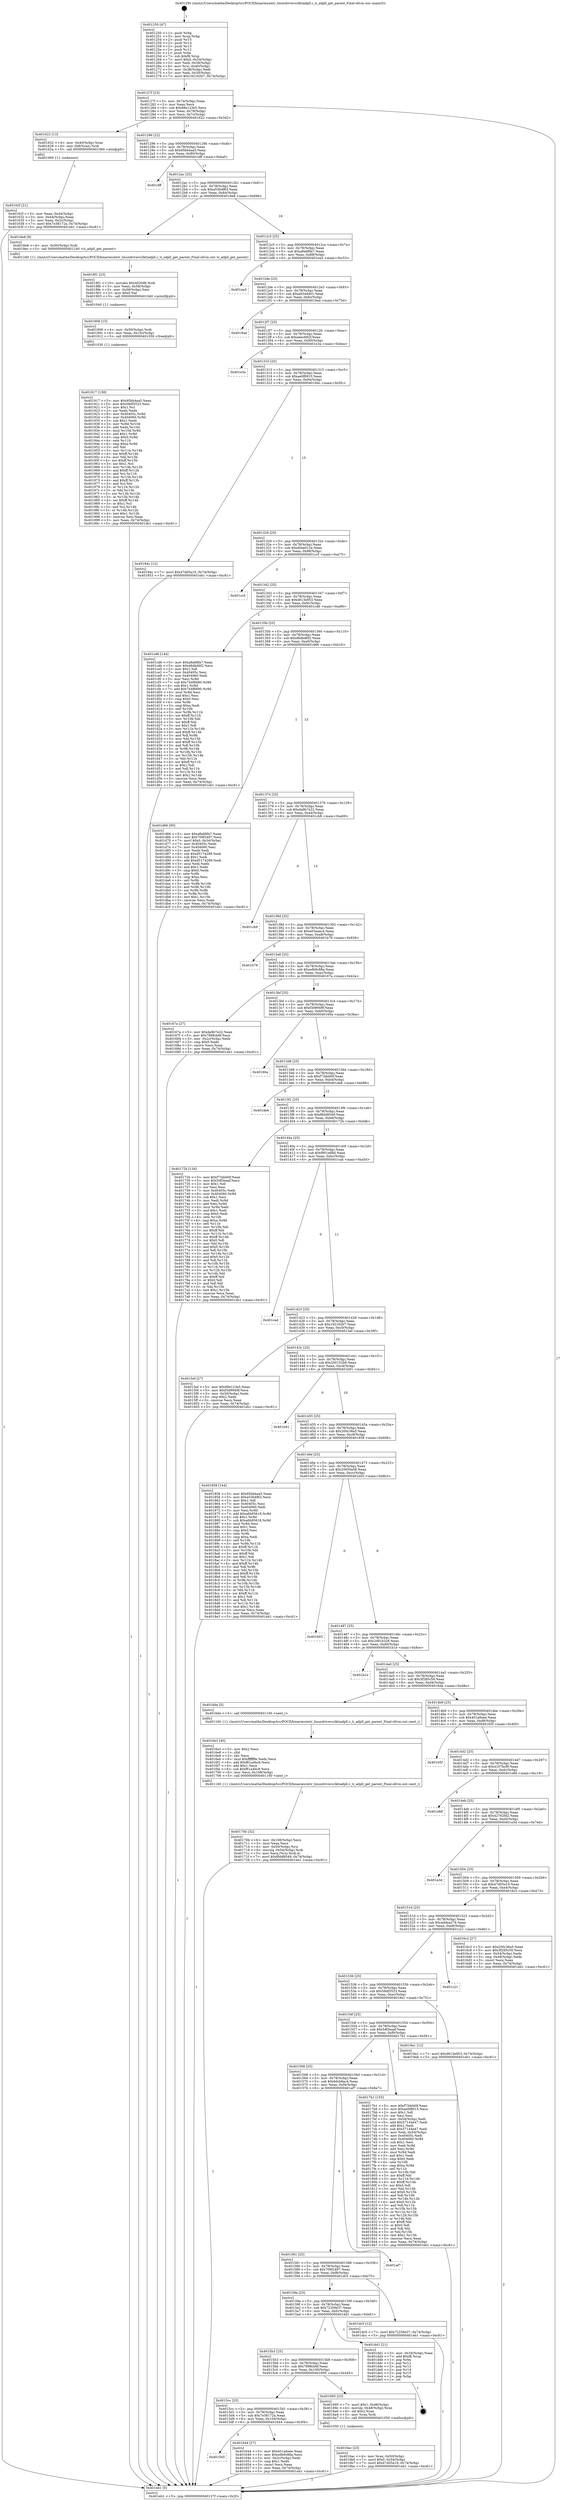 digraph "0x401250" {
  label = "0x401250 (/mnt/c/Users/mathe/Desktop/tcc/POCII/binaries/extr_linuxdriversclktiadpll.c_ti_adpll_get_parent_Final-ollvm.out::main(0))"
  labelloc = "t"
  node[shape=record]

  Entry [label="",width=0.3,height=0.3,shape=circle,fillcolor=black,style=filled]
  "0x40127f" [label="{
     0x40127f [23]\l
     | [instrs]\l
     &nbsp;&nbsp;0x40127f \<+3\>: mov -0x74(%rbp),%eax\l
     &nbsp;&nbsp;0x401282 \<+2\>: mov %eax,%ecx\l
     &nbsp;&nbsp;0x401284 \<+6\>: sub $0x89e123e5,%ecx\l
     &nbsp;&nbsp;0x40128a \<+3\>: mov %eax,-0x78(%rbp)\l
     &nbsp;&nbsp;0x40128d \<+3\>: mov %ecx,-0x7c(%rbp)\l
     &nbsp;&nbsp;0x401290 \<+6\>: je 0000000000401622 \<main+0x3d2\>\l
  }"]
  "0x401622" [label="{
     0x401622 [13]\l
     | [instrs]\l
     &nbsp;&nbsp;0x401622 \<+4\>: mov -0x40(%rbp),%rax\l
     &nbsp;&nbsp;0x401626 \<+4\>: mov 0x8(%rax),%rdi\l
     &nbsp;&nbsp;0x40162a \<+5\>: call 0000000000401060 \<atoi@plt\>\l
     | [calls]\l
     &nbsp;&nbsp;0x401060 \{1\} (unknown)\l
  }"]
  "0x401296" [label="{
     0x401296 [22]\l
     | [instrs]\l
     &nbsp;&nbsp;0x401296 \<+5\>: jmp 000000000040129b \<main+0x4b\>\l
     &nbsp;&nbsp;0x40129b \<+3\>: mov -0x78(%rbp),%eax\l
     &nbsp;&nbsp;0x40129e \<+5\>: sub $0x95bb4aa5,%eax\l
     &nbsp;&nbsp;0x4012a3 \<+3\>: mov %eax,-0x80(%rbp)\l
     &nbsp;&nbsp;0x4012a6 \<+6\>: je 0000000000401dff \<main+0xbaf\>\l
  }"]
  Exit [label="",width=0.3,height=0.3,shape=circle,fillcolor=black,style=filled,peripheries=2]
  "0x401dff" [label="{
     0x401dff\l
  }", style=dashed]
  "0x4012ac" [label="{
     0x4012ac [25]\l
     | [instrs]\l
     &nbsp;&nbsp;0x4012ac \<+5\>: jmp 00000000004012b1 \<main+0x61\>\l
     &nbsp;&nbsp;0x4012b1 \<+3\>: mov -0x78(%rbp),%eax\l
     &nbsp;&nbsp;0x4012b4 \<+5\>: sub $0xa53b4f63,%eax\l
     &nbsp;&nbsp;0x4012b9 \<+6\>: mov %eax,-0x84(%rbp)\l
     &nbsp;&nbsp;0x4012bf \<+6\>: je 00000000004018e8 \<main+0x698\>\l
  }"]
  "0x401917" [label="{
     0x401917 [138]\l
     | [instrs]\l
     &nbsp;&nbsp;0x401917 \<+5\>: mov $0x95bb4aa5,%eax\l
     &nbsp;&nbsp;0x40191c \<+5\>: mov $0x58df3523,%esi\l
     &nbsp;&nbsp;0x401921 \<+2\>: mov $0x1,%cl\l
     &nbsp;&nbsp;0x401923 \<+2\>: xor %edx,%edx\l
     &nbsp;&nbsp;0x401925 \<+8\>: mov 0x40405c,%r8d\l
     &nbsp;&nbsp;0x40192d \<+8\>: mov 0x404060,%r9d\l
     &nbsp;&nbsp;0x401935 \<+3\>: sub $0x1,%edx\l
     &nbsp;&nbsp;0x401938 \<+3\>: mov %r8d,%r10d\l
     &nbsp;&nbsp;0x40193b \<+3\>: add %edx,%r10d\l
     &nbsp;&nbsp;0x40193e \<+4\>: imul %r10d,%r8d\l
     &nbsp;&nbsp;0x401942 \<+4\>: and $0x1,%r8d\l
     &nbsp;&nbsp;0x401946 \<+4\>: cmp $0x0,%r8d\l
     &nbsp;&nbsp;0x40194a \<+4\>: sete %r11b\l
     &nbsp;&nbsp;0x40194e \<+4\>: cmp $0xa,%r9d\l
     &nbsp;&nbsp;0x401952 \<+3\>: setl %bl\l
     &nbsp;&nbsp;0x401955 \<+3\>: mov %r11b,%r14b\l
     &nbsp;&nbsp;0x401958 \<+4\>: xor $0xff,%r14b\l
     &nbsp;&nbsp;0x40195c \<+3\>: mov %bl,%r15b\l
     &nbsp;&nbsp;0x40195f \<+4\>: xor $0xff,%r15b\l
     &nbsp;&nbsp;0x401963 \<+3\>: xor $0x1,%cl\l
     &nbsp;&nbsp;0x401966 \<+3\>: mov %r14b,%r12b\l
     &nbsp;&nbsp;0x401969 \<+4\>: and $0xff,%r12b\l
     &nbsp;&nbsp;0x40196d \<+3\>: and %cl,%r11b\l
     &nbsp;&nbsp;0x401970 \<+3\>: mov %r15b,%r13b\l
     &nbsp;&nbsp;0x401973 \<+4\>: and $0xff,%r13b\l
     &nbsp;&nbsp;0x401977 \<+2\>: and %cl,%bl\l
     &nbsp;&nbsp;0x401979 \<+3\>: or %r11b,%r12b\l
     &nbsp;&nbsp;0x40197c \<+3\>: or %bl,%r13b\l
     &nbsp;&nbsp;0x40197f \<+3\>: xor %r13b,%r12b\l
     &nbsp;&nbsp;0x401982 \<+3\>: or %r15b,%r14b\l
     &nbsp;&nbsp;0x401985 \<+4\>: xor $0xff,%r14b\l
     &nbsp;&nbsp;0x401989 \<+3\>: or $0x1,%cl\l
     &nbsp;&nbsp;0x40198c \<+3\>: and %cl,%r14b\l
     &nbsp;&nbsp;0x40198f \<+3\>: or %r14b,%r12b\l
     &nbsp;&nbsp;0x401992 \<+4\>: test $0x1,%r12b\l
     &nbsp;&nbsp;0x401996 \<+3\>: cmovne %esi,%eax\l
     &nbsp;&nbsp;0x401999 \<+3\>: mov %eax,-0x74(%rbp)\l
     &nbsp;&nbsp;0x40199c \<+5\>: jmp 0000000000401eb1 \<main+0xc61\>\l
  }"]
  "0x4018e8" [label="{
     0x4018e8 [9]\l
     | [instrs]\l
     &nbsp;&nbsp;0x4018e8 \<+4\>: mov -0x50(%rbp),%rdi\l
     &nbsp;&nbsp;0x4018ec \<+5\>: call 0000000000401240 \<ti_adpll_get_parent\>\l
     | [calls]\l
     &nbsp;&nbsp;0x401240 \{1\} (/mnt/c/Users/mathe/Desktop/tcc/POCII/binaries/extr_linuxdriversclktiadpll.c_ti_adpll_get_parent_Final-ollvm.out::ti_adpll_get_parent)\l
  }"]
  "0x4012c5" [label="{
     0x4012c5 [25]\l
     | [instrs]\l
     &nbsp;&nbsp;0x4012c5 \<+5\>: jmp 00000000004012ca \<main+0x7a\>\l
     &nbsp;&nbsp;0x4012ca \<+3\>: mov -0x78(%rbp),%eax\l
     &nbsp;&nbsp;0x4012cd \<+5\>: sub $0xa8a68fa7,%eax\l
     &nbsp;&nbsp;0x4012d2 \<+6\>: mov %eax,-0x88(%rbp)\l
     &nbsp;&nbsp;0x4012d8 \<+6\>: je 0000000000401ea3 \<main+0xc53\>\l
  }"]
  "0x401908" [label="{
     0x401908 [15]\l
     | [instrs]\l
     &nbsp;&nbsp;0x401908 \<+4\>: mov -0x50(%rbp),%rdi\l
     &nbsp;&nbsp;0x40190c \<+6\>: mov %eax,-0x10c(%rbp)\l
     &nbsp;&nbsp;0x401912 \<+5\>: call 0000000000401030 \<free@plt\>\l
     | [calls]\l
     &nbsp;&nbsp;0x401030 \{1\} (unknown)\l
  }"]
  "0x401ea3" [label="{
     0x401ea3\l
  }", style=dashed]
  "0x4012de" [label="{
     0x4012de [25]\l
     | [instrs]\l
     &nbsp;&nbsp;0x4012de \<+5\>: jmp 00000000004012e3 \<main+0x93\>\l
     &nbsp;&nbsp;0x4012e3 \<+3\>: mov -0x78(%rbp),%eax\l
     &nbsp;&nbsp;0x4012e6 \<+5\>: sub $0xa934d401,%eax\l
     &nbsp;&nbsp;0x4012eb \<+6\>: mov %eax,-0x8c(%rbp)\l
     &nbsp;&nbsp;0x4012f1 \<+6\>: je 00000000004019ad \<main+0x75d\>\l
  }"]
  "0x4018f1" [label="{
     0x4018f1 [23]\l
     | [instrs]\l
     &nbsp;&nbsp;0x4018f1 \<+10\>: movabs $0x4020d6,%rdi\l
     &nbsp;&nbsp;0x4018fb \<+3\>: mov %eax,-0x58(%rbp)\l
     &nbsp;&nbsp;0x4018fe \<+3\>: mov -0x58(%rbp),%esi\l
     &nbsp;&nbsp;0x401901 \<+2\>: mov $0x0,%al\l
     &nbsp;&nbsp;0x401903 \<+5\>: call 0000000000401040 \<printf@plt\>\l
     | [calls]\l
     &nbsp;&nbsp;0x401040 \{1\} (unknown)\l
  }"]
  "0x4019ad" [label="{
     0x4019ad\l
  }", style=dashed]
  "0x4012f7" [label="{
     0x4012f7 [25]\l
     | [instrs]\l
     &nbsp;&nbsp;0x4012f7 \<+5\>: jmp 00000000004012fc \<main+0xac\>\l
     &nbsp;&nbsp;0x4012fc \<+3\>: mov -0x78(%rbp),%eax\l
     &nbsp;&nbsp;0x4012ff \<+5\>: sub $0xabec682f,%eax\l
     &nbsp;&nbsp;0x401304 \<+6\>: mov %eax,-0x90(%rbp)\l
     &nbsp;&nbsp;0x40130a \<+6\>: je 0000000000401e3a \<main+0xbea\>\l
  }"]
  "0x40170b" [label="{
     0x40170b [32]\l
     | [instrs]\l
     &nbsp;&nbsp;0x40170b \<+6\>: mov -0x108(%rbp),%ecx\l
     &nbsp;&nbsp;0x401711 \<+3\>: imul %eax,%ecx\l
     &nbsp;&nbsp;0x401714 \<+4\>: mov -0x50(%rbp),%rsi\l
     &nbsp;&nbsp;0x401718 \<+4\>: movslq -0x54(%rbp),%rdi\l
     &nbsp;&nbsp;0x40171c \<+3\>: mov %ecx,(%rsi,%rdi,4)\l
     &nbsp;&nbsp;0x40171f \<+7\>: movl $0xf8dd8549,-0x74(%rbp)\l
     &nbsp;&nbsp;0x401726 \<+5\>: jmp 0000000000401eb1 \<main+0xc61\>\l
  }"]
  "0x401e3a" [label="{
     0x401e3a\l
  }", style=dashed]
  "0x401310" [label="{
     0x401310 [25]\l
     | [instrs]\l
     &nbsp;&nbsp;0x401310 \<+5\>: jmp 0000000000401315 \<main+0xc5\>\l
     &nbsp;&nbsp;0x401315 \<+3\>: mov -0x78(%rbp),%eax\l
     &nbsp;&nbsp;0x401318 \<+5\>: sub $0xae0f8915,%eax\l
     &nbsp;&nbsp;0x40131d \<+6\>: mov %eax,-0x94(%rbp)\l
     &nbsp;&nbsp;0x401323 \<+6\>: je 000000000040184c \<main+0x5fc\>\l
  }"]
  "0x4016e3" [label="{
     0x4016e3 [40]\l
     | [instrs]\l
     &nbsp;&nbsp;0x4016e3 \<+5\>: mov $0x2,%ecx\l
     &nbsp;&nbsp;0x4016e8 \<+1\>: cltd\l
     &nbsp;&nbsp;0x4016e9 \<+2\>: idiv %ecx\l
     &nbsp;&nbsp;0x4016eb \<+6\>: imul $0xfffffffe,%edx,%ecx\l
     &nbsp;&nbsp;0x4016f1 \<+6\>: add $0xf61a4bc8,%ecx\l
     &nbsp;&nbsp;0x4016f7 \<+3\>: add $0x1,%ecx\l
     &nbsp;&nbsp;0x4016fa \<+6\>: sub $0xf61a4bc8,%ecx\l
     &nbsp;&nbsp;0x401700 \<+6\>: mov %ecx,-0x108(%rbp)\l
     &nbsp;&nbsp;0x401706 \<+5\>: call 0000000000401160 \<next_i\>\l
     | [calls]\l
     &nbsp;&nbsp;0x401160 \{1\} (/mnt/c/Users/mathe/Desktop/tcc/POCII/binaries/extr_linuxdriversclktiadpll.c_ti_adpll_get_parent_Final-ollvm.out::next_i)\l
  }"]
  "0x40184c" [label="{
     0x40184c [12]\l
     | [instrs]\l
     &nbsp;&nbsp;0x40184c \<+7\>: movl $0x47d05a19,-0x74(%rbp)\l
     &nbsp;&nbsp;0x401853 \<+5\>: jmp 0000000000401eb1 \<main+0xc61\>\l
  }"]
  "0x401329" [label="{
     0x401329 [25]\l
     | [instrs]\l
     &nbsp;&nbsp;0x401329 \<+5\>: jmp 000000000040132e \<main+0xde\>\l
     &nbsp;&nbsp;0x40132e \<+3\>: mov -0x78(%rbp),%eax\l
     &nbsp;&nbsp;0x401331 \<+5\>: sub $0xd0ae012e,%eax\l
     &nbsp;&nbsp;0x401336 \<+6\>: mov %eax,-0x98(%rbp)\l
     &nbsp;&nbsp;0x40133c \<+6\>: je 0000000000401cc5 \<main+0xa75\>\l
  }"]
  "0x4016ac" [label="{
     0x4016ac [23]\l
     | [instrs]\l
     &nbsp;&nbsp;0x4016ac \<+4\>: mov %rax,-0x50(%rbp)\l
     &nbsp;&nbsp;0x4016b0 \<+7\>: movl $0x0,-0x54(%rbp)\l
     &nbsp;&nbsp;0x4016b7 \<+7\>: movl $0x47d05a19,-0x74(%rbp)\l
     &nbsp;&nbsp;0x4016be \<+5\>: jmp 0000000000401eb1 \<main+0xc61\>\l
  }"]
  "0x401cc5" [label="{
     0x401cc5\l
  }", style=dashed]
  "0x401342" [label="{
     0x401342 [25]\l
     | [instrs]\l
     &nbsp;&nbsp;0x401342 \<+5\>: jmp 0000000000401347 \<main+0xf7\>\l
     &nbsp;&nbsp;0x401347 \<+3\>: mov -0x78(%rbp),%eax\l
     &nbsp;&nbsp;0x40134a \<+5\>: sub $0xd613e953,%eax\l
     &nbsp;&nbsp;0x40134f \<+6\>: mov %eax,-0x9c(%rbp)\l
     &nbsp;&nbsp;0x401355 \<+6\>: je 0000000000401cd6 \<main+0xa86\>\l
  }"]
  "0x4015e5" [label="{
     0x4015e5\l
  }", style=dashed]
  "0x401cd6" [label="{
     0x401cd6 [144]\l
     | [instrs]\l
     &nbsp;&nbsp;0x401cd6 \<+5\>: mov $0xa8a68fa7,%eax\l
     &nbsp;&nbsp;0x401cdb \<+5\>: mov $0xd6dbd6f2,%ecx\l
     &nbsp;&nbsp;0x401ce0 \<+2\>: mov $0x1,%dl\l
     &nbsp;&nbsp;0x401ce2 \<+7\>: mov 0x40405c,%esi\l
     &nbsp;&nbsp;0x401ce9 \<+7\>: mov 0x404060,%edi\l
     &nbsp;&nbsp;0x401cf0 \<+3\>: mov %esi,%r8d\l
     &nbsp;&nbsp;0x401cf3 \<+7\>: sub $0x744f6680,%r8d\l
     &nbsp;&nbsp;0x401cfa \<+4\>: sub $0x1,%r8d\l
     &nbsp;&nbsp;0x401cfe \<+7\>: add $0x744f6680,%r8d\l
     &nbsp;&nbsp;0x401d05 \<+4\>: imul %r8d,%esi\l
     &nbsp;&nbsp;0x401d09 \<+3\>: and $0x1,%esi\l
     &nbsp;&nbsp;0x401d0c \<+3\>: cmp $0x0,%esi\l
     &nbsp;&nbsp;0x401d0f \<+4\>: sete %r9b\l
     &nbsp;&nbsp;0x401d13 \<+3\>: cmp $0xa,%edi\l
     &nbsp;&nbsp;0x401d16 \<+4\>: setl %r10b\l
     &nbsp;&nbsp;0x401d1a \<+3\>: mov %r9b,%r11b\l
     &nbsp;&nbsp;0x401d1d \<+4\>: xor $0xff,%r11b\l
     &nbsp;&nbsp;0x401d21 \<+3\>: mov %r10b,%bl\l
     &nbsp;&nbsp;0x401d24 \<+3\>: xor $0xff,%bl\l
     &nbsp;&nbsp;0x401d27 \<+3\>: xor $0x1,%dl\l
     &nbsp;&nbsp;0x401d2a \<+3\>: mov %r11b,%r14b\l
     &nbsp;&nbsp;0x401d2d \<+4\>: and $0xff,%r14b\l
     &nbsp;&nbsp;0x401d31 \<+3\>: and %dl,%r9b\l
     &nbsp;&nbsp;0x401d34 \<+3\>: mov %bl,%r15b\l
     &nbsp;&nbsp;0x401d37 \<+4\>: and $0xff,%r15b\l
     &nbsp;&nbsp;0x401d3b \<+3\>: and %dl,%r10b\l
     &nbsp;&nbsp;0x401d3e \<+3\>: or %r9b,%r14b\l
     &nbsp;&nbsp;0x401d41 \<+3\>: or %r10b,%r15b\l
     &nbsp;&nbsp;0x401d44 \<+3\>: xor %r15b,%r14b\l
     &nbsp;&nbsp;0x401d47 \<+3\>: or %bl,%r11b\l
     &nbsp;&nbsp;0x401d4a \<+4\>: xor $0xff,%r11b\l
     &nbsp;&nbsp;0x401d4e \<+3\>: or $0x1,%dl\l
     &nbsp;&nbsp;0x401d51 \<+3\>: and %dl,%r11b\l
     &nbsp;&nbsp;0x401d54 \<+3\>: or %r11b,%r14b\l
     &nbsp;&nbsp;0x401d57 \<+4\>: test $0x1,%r14b\l
     &nbsp;&nbsp;0x401d5b \<+3\>: cmovne %ecx,%eax\l
     &nbsp;&nbsp;0x401d5e \<+3\>: mov %eax,-0x74(%rbp)\l
     &nbsp;&nbsp;0x401d61 \<+5\>: jmp 0000000000401eb1 \<main+0xc61\>\l
  }"]
  "0x40135b" [label="{
     0x40135b [25]\l
     | [instrs]\l
     &nbsp;&nbsp;0x40135b \<+5\>: jmp 0000000000401360 \<main+0x110\>\l
     &nbsp;&nbsp;0x401360 \<+3\>: mov -0x78(%rbp),%eax\l
     &nbsp;&nbsp;0x401363 \<+5\>: sub $0xd6dbd6f2,%eax\l
     &nbsp;&nbsp;0x401368 \<+6\>: mov %eax,-0xa0(%rbp)\l
     &nbsp;&nbsp;0x40136e \<+6\>: je 0000000000401d66 \<main+0xb16\>\l
  }"]
  "0x401644" [label="{
     0x401644 [27]\l
     | [instrs]\l
     &nbsp;&nbsp;0x401644 \<+5\>: mov $0x401a6eee,%eax\l
     &nbsp;&nbsp;0x401649 \<+5\>: mov $0xedb9c88a,%ecx\l
     &nbsp;&nbsp;0x40164e \<+3\>: mov -0x2c(%rbp),%edx\l
     &nbsp;&nbsp;0x401651 \<+3\>: cmp $0x1,%edx\l
     &nbsp;&nbsp;0x401654 \<+3\>: cmovl %ecx,%eax\l
     &nbsp;&nbsp;0x401657 \<+3\>: mov %eax,-0x74(%rbp)\l
     &nbsp;&nbsp;0x40165a \<+5\>: jmp 0000000000401eb1 \<main+0xc61\>\l
  }"]
  "0x401d66" [label="{
     0x401d66 [95]\l
     | [instrs]\l
     &nbsp;&nbsp;0x401d66 \<+5\>: mov $0xa8a68fa7,%eax\l
     &nbsp;&nbsp;0x401d6b \<+5\>: mov $0x709f2497,%ecx\l
     &nbsp;&nbsp;0x401d70 \<+7\>: movl $0x0,-0x34(%rbp)\l
     &nbsp;&nbsp;0x401d77 \<+7\>: mov 0x40405c,%edx\l
     &nbsp;&nbsp;0x401d7e \<+7\>: mov 0x404060,%esi\l
     &nbsp;&nbsp;0x401d85 \<+2\>: mov %edx,%edi\l
     &nbsp;&nbsp;0x401d87 \<+6\>: sub $0xd5174289,%edi\l
     &nbsp;&nbsp;0x401d8d \<+3\>: sub $0x1,%edi\l
     &nbsp;&nbsp;0x401d90 \<+6\>: add $0xd5174289,%edi\l
     &nbsp;&nbsp;0x401d96 \<+3\>: imul %edi,%edx\l
     &nbsp;&nbsp;0x401d99 \<+3\>: and $0x1,%edx\l
     &nbsp;&nbsp;0x401d9c \<+3\>: cmp $0x0,%edx\l
     &nbsp;&nbsp;0x401d9f \<+4\>: sete %r8b\l
     &nbsp;&nbsp;0x401da3 \<+3\>: cmp $0xa,%esi\l
     &nbsp;&nbsp;0x401da6 \<+4\>: setl %r9b\l
     &nbsp;&nbsp;0x401daa \<+3\>: mov %r8b,%r10b\l
     &nbsp;&nbsp;0x401dad \<+3\>: and %r9b,%r10b\l
     &nbsp;&nbsp;0x401db0 \<+3\>: xor %r9b,%r8b\l
     &nbsp;&nbsp;0x401db3 \<+3\>: or %r8b,%r10b\l
     &nbsp;&nbsp;0x401db6 \<+4\>: test $0x1,%r10b\l
     &nbsp;&nbsp;0x401dba \<+3\>: cmovne %ecx,%eax\l
     &nbsp;&nbsp;0x401dbd \<+3\>: mov %eax,-0x74(%rbp)\l
     &nbsp;&nbsp;0x401dc0 \<+5\>: jmp 0000000000401eb1 \<main+0xc61\>\l
  }"]
  "0x401374" [label="{
     0x401374 [25]\l
     | [instrs]\l
     &nbsp;&nbsp;0x401374 \<+5\>: jmp 0000000000401379 \<main+0x129\>\l
     &nbsp;&nbsp;0x401379 \<+3\>: mov -0x78(%rbp),%eax\l
     &nbsp;&nbsp;0x40137c \<+5\>: sub $0xda9b7e22,%eax\l
     &nbsp;&nbsp;0x401381 \<+6\>: mov %eax,-0xa4(%rbp)\l
     &nbsp;&nbsp;0x401387 \<+6\>: je 0000000000401cb9 \<main+0xa69\>\l
  }"]
  "0x4015cc" [label="{
     0x4015cc [25]\l
     | [instrs]\l
     &nbsp;&nbsp;0x4015cc \<+5\>: jmp 00000000004015d1 \<main+0x381\>\l
     &nbsp;&nbsp;0x4015d1 \<+3\>: mov -0x78(%rbp),%eax\l
     &nbsp;&nbsp;0x4015d4 \<+5\>: sub $0x7e38172a,%eax\l
     &nbsp;&nbsp;0x4015d9 \<+6\>: mov %eax,-0x104(%rbp)\l
     &nbsp;&nbsp;0x4015df \<+6\>: je 0000000000401644 \<main+0x3f4\>\l
  }"]
  "0x401cb9" [label="{
     0x401cb9\l
  }", style=dashed]
  "0x40138d" [label="{
     0x40138d [25]\l
     | [instrs]\l
     &nbsp;&nbsp;0x40138d \<+5\>: jmp 0000000000401392 \<main+0x142\>\l
     &nbsp;&nbsp;0x401392 \<+3\>: mov -0x78(%rbp),%eax\l
     &nbsp;&nbsp;0x401395 \<+5\>: sub $0xe03eaac4,%eax\l
     &nbsp;&nbsp;0x40139a \<+6\>: mov %eax,-0xa8(%rbp)\l
     &nbsp;&nbsp;0x4013a0 \<+6\>: je 0000000000401b78 \<main+0x928\>\l
  }"]
  "0x401695" [label="{
     0x401695 [23]\l
     | [instrs]\l
     &nbsp;&nbsp;0x401695 \<+7\>: movl $0x1,-0x48(%rbp)\l
     &nbsp;&nbsp;0x40169c \<+4\>: movslq -0x48(%rbp),%rax\l
     &nbsp;&nbsp;0x4016a0 \<+4\>: shl $0x2,%rax\l
     &nbsp;&nbsp;0x4016a4 \<+3\>: mov %rax,%rdi\l
     &nbsp;&nbsp;0x4016a7 \<+5\>: call 0000000000401050 \<malloc@plt\>\l
     | [calls]\l
     &nbsp;&nbsp;0x401050 \{1\} (unknown)\l
  }"]
  "0x401b78" [label="{
     0x401b78\l
  }", style=dashed]
  "0x4013a6" [label="{
     0x4013a6 [25]\l
     | [instrs]\l
     &nbsp;&nbsp;0x4013a6 \<+5\>: jmp 00000000004013ab \<main+0x15b\>\l
     &nbsp;&nbsp;0x4013ab \<+3\>: mov -0x78(%rbp),%eax\l
     &nbsp;&nbsp;0x4013ae \<+5\>: sub $0xedb9c88a,%eax\l
     &nbsp;&nbsp;0x4013b3 \<+6\>: mov %eax,-0xac(%rbp)\l
     &nbsp;&nbsp;0x4013b9 \<+6\>: je 000000000040167a \<main+0x42a\>\l
  }"]
  "0x4015b3" [label="{
     0x4015b3 [25]\l
     | [instrs]\l
     &nbsp;&nbsp;0x4015b3 \<+5\>: jmp 00000000004015b8 \<main+0x368\>\l
     &nbsp;&nbsp;0x4015b8 \<+3\>: mov -0x78(%rbp),%eax\l
     &nbsp;&nbsp;0x4015bb \<+5\>: sub $0x7898cb6f,%eax\l
     &nbsp;&nbsp;0x4015c0 \<+6\>: mov %eax,-0x100(%rbp)\l
     &nbsp;&nbsp;0x4015c6 \<+6\>: je 0000000000401695 \<main+0x445\>\l
  }"]
  "0x40167a" [label="{
     0x40167a [27]\l
     | [instrs]\l
     &nbsp;&nbsp;0x40167a \<+5\>: mov $0xda9b7e22,%eax\l
     &nbsp;&nbsp;0x40167f \<+5\>: mov $0x7898cb6f,%ecx\l
     &nbsp;&nbsp;0x401684 \<+3\>: mov -0x2c(%rbp),%edx\l
     &nbsp;&nbsp;0x401687 \<+3\>: cmp $0x0,%edx\l
     &nbsp;&nbsp;0x40168a \<+3\>: cmove %ecx,%eax\l
     &nbsp;&nbsp;0x40168d \<+3\>: mov %eax,-0x74(%rbp)\l
     &nbsp;&nbsp;0x401690 \<+5\>: jmp 0000000000401eb1 \<main+0xc61\>\l
  }"]
  "0x4013bf" [label="{
     0x4013bf [25]\l
     | [instrs]\l
     &nbsp;&nbsp;0x4013bf \<+5\>: jmp 00000000004013c4 \<main+0x174\>\l
     &nbsp;&nbsp;0x4013c4 \<+3\>: mov -0x78(%rbp),%eax\l
     &nbsp;&nbsp;0x4013c7 \<+5\>: sub $0xf3d9949f,%eax\l
     &nbsp;&nbsp;0x4013cc \<+6\>: mov %eax,-0xb0(%rbp)\l
     &nbsp;&nbsp;0x4013d2 \<+6\>: je 000000000040160a \<main+0x3ba\>\l
  }"]
  "0x401dd1" [label="{
     0x401dd1 [21]\l
     | [instrs]\l
     &nbsp;&nbsp;0x401dd1 \<+3\>: mov -0x34(%rbp),%eax\l
     &nbsp;&nbsp;0x401dd4 \<+7\>: add $0xf8,%rsp\l
     &nbsp;&nbsp;0x401ddb \<+1\>: pop %rbx\l
     &nbsp;&nbsp;0x401ddc \<+2\>: pop %r12\l
     &nbsp;&nbsp;0x401dde \<+2\>: pop %r13\l
     &nbsp;&nbsp;0x401de0 \<+2\>: pop %r14\l
     &nbsp;&nbsp;0x401de2 \<+2\>: pop %r15\l
     &nbsp;&nbsp;0x401de4 \<+1\>: pop %rbp\l
     &nbsp;&nbsp;0x401de5 \<+1\>: ret\l
  }"]
  "0x40160a" [label="{
     0x40160a\l
  }", style=dashed]
  "0x4013d8" [label="{
     0x4013d8 [25]\l
     | [instrs]\l
     &nbsp;&nbsp;0x4013d8 \<+5\>: jmp 00000000004013dd \<main+0x18d\>\l
     &nbsp;&nbsp;0x4013dd \<+3\>: mov -0x78(%rbp),%eax\l
     &nbsp;&nbsp;0x4013e0 \<+5\>: sub $0xf73dd40f,%eax\l
     &nbsp;&nbsp;0x4013e5 \<+6\>: mov %eax,-0xb4(%rbp)\l
     &nbsp;&nbsp;0x4013eb \<+6\>: je 0000000000401de6 \<main+0xb96\>\l
  }"]
  "0x40159a" [label="{
     0x40159a [25]\l
     | [instrs]\l
     &nbsp;&nbsp;0x40159a \<+5\>: jmp 000000000040159f \<main+0x34f\>\l
     &nbsp;&nbsp;0x40159f \<+3\>: mov -0x78(%rbp),%eax\l
     &nbsp;&nbsp;0x4015a2 \<+5\>: sub $0x72256e37,%eax\l
     &nbsp;&nbsp;0x4015a7 \<+6\>: mov %eax,-0xfc(%rbp)\l
     &nbsp;&nbsp;0x4015ad \<+6\>: je 0000000000401dd1 \<main+0xb81\>\l
  }"]
  "0x401de6" [label="{
     0x401de6\l
  }", style=dashed]
  "0x4013f1" [label="{
     0x4013f1 [25]\l
     | [instrs]\l
     &nbsp;&nbsp;0x4013f1 \<+5\>: jmp 00000000004013f6 \<main+0x1a6\>\l
     &nbsp;&nbsp;0x4013f6 \<+3\>: mov -0x78(%rbp),%eax\l
     &nbsp;&nbsp;0x4013f9 \<+5\>: sub $0xf8dd8549,%eax\l
     &nbsp;&nbsp;0x4013fe \<+6\>: mov %eax,-0xb8(%rbp)\l
     &nbsp;&nbsp;0x401404 \<+6\>: je 000000000040172b \<main+0x4db\>\l
  }"]
  "0x401dc5" [label="{
     0x401dc5 [12]\l
     | [instrs]\l
     &nbsp;&nbsp;0x401dc5 \<+7\>: movl $0x72256e37,-0x74(%rbp)\l
     &nbsp;&nbsp;0x401dcc \<+5\>: jmp 0000000000401eb1 \<main+0xc61\>\l
  }"]
  "0x40172b" [label="{
     0x40172b [134]\l
     | [instrs]\l
     &nbsp;&nbsp;0x40172b \<+5\>: mov $0xf73dd40f,%eax\l
     &nbsp;&nbsp;0x401730 \<+5\>: mov $0x5df3eaaf,%ecx\l
     &nbsp;&nbsp;0x401735 \<+2\>: mov $0x1,%dl\l
     &nbsp;&nbsp;0x401737 \<+2\>: xor %esi,%esi\l
     &nbsp;&nbsp;0x401739 \<+7\>: mov 0x40405c,%edi\l
     &nbsp;&nbsp;0x401740 \<+8\>: mov 0x404060,%r8d\l
     &nbsp;&nbsp;0x401748 \<+3\>: sub $0x1,%esi\l
     &nbsp;&nbsp;0x40174b \<+3\>: mov %edi,%r9d\l
     &nbsp;&nbsp;0x40174e \<+3\>: add %esi,%r9d\l
     &nbsp;&nbsp;0x401751 \<+4\>: imul %r9d,%edi\l
     &nbsp;&nbsp;0x401755 \<+3\>: and $0x1,%edi\l
     &nbsp;&nbsp;0x401758 \<+3\>: cmp $0x0,%edi\l
     &nbsp;&nbsp;0x40175b \<+4\>: sete %r10b\l
     &nbsp;&nbsp;0x40175f \<+4\>: cmp $0xa,%r8d\l
     &nbsp;&nbsp;0x401763 \<+4\>: setl %r11b\l
     &nbsp;&nbsp;0x401767 \<+3\>: mov %r10b,%bl\l
     &nbsp;&nbsp;0x40176a \<+3\>: xor $0xff,%bl\l
     &nbsp;&nbsp;0x40176d \<+3\>: mov %r11b,%r14b\l
     &nbsp;&nbsp;0x401770 \<+4\>: xor $0xff,%r14b\l
     &nbsp;&nbsp;0x401774 \<+3\>: xor $0x0,%dl\l
     &nbsp;&nbsp;0x401777 \<+3\>: mov %bl,%r15b\l
     &nbsp;&nbsp;0x40177a \<+4\>: and $0x0,%r15b\l
     &nbsp;&nbsp;0x40177e \<+3\>: and %dl,%r10b\l
     &nbsp;&nbsp;0x401781 \<+3\>: mov %r14b,%r12b\l
     &nbsp;&nbsp;0x401784 \<+4\>: and $0x0,%r12b\l
     &nbsp;&nbsp;0x401788 \<+3\>: and %dl,%r11b\l
     &nbsp;&nbsp;0x40178b \<+3\>: or %r10b,%r15b\l
     &nbsp;&nbsp;0x40178e \<+3\>: or %r11b,%r12b\l
     &nbsp;&nbsp;0x401791 \<+3\>: xor %r12b,%r15b\l
     &nbsp;&nbsp;0x401794 \<+3\>: or %r14b,%bl\l
     &nbsp;&nbsp;0x401797 \<+3\>: xor $0xff,%bl\l
     &nbsp;&nbsp;0x40179a \<+3\>: or $0x0,%dl\l
     &nbsp;&nbsp;0x40179d \<+2\>: and %dl,%bl\l
     &nbsp;&nbsp;0x40179f \<+3\>: or %bl,%r15b\l
     &nbsp;&nbsp;0x4017a2 \<+4\>: test $0x1,%r15b\l
     &nbsp;&nbsp;0x4017a6 \<+3\>: cmovne %ecx,%eax\l
     &nbsp;&nbsp;0x4017a9 \<+3\>: mov %eax,-0x74(%rbp)\l
     &nbsp;&nbsp;0x4017ac \<+5\>: jmp 0000000000401eb1 \<main+0xc61\>\l
  }"]
  "0x40140a" [label="{
     0x40140a [25]\l
     | [instrs]\l
     &nbsp;&nbsp;0x40140a \<+5\>: jmp 000000000040140f \<main+0x1bf\>\l
     &nbsp;&nbsp;0x40140f \<+3\>: mov -0x78(%rbp),%eax\l
     &nbsp;&nbsp;0x401412 \<+5\>: sub $0xf901e88d,%eax\l
     &nbsp;&nbsp;0x401417 \<+6\>: mov %eax,-0xbc(%rbp)\l
     &nbsp;&nbsp;0x40141d \<+6\>: je 0000000000401cad \<main+0xa5d\>\l
  }"]
  "0x401581" [label="{
     0x401581 [25]\l
     | [instrs]\l
     &nbsp;&nbsp;0x401581 \<+5\>: jmp 0000000000401586 \<main+0x336\>\l
     &nbsp;&nbsp;0x401586 \<+3\>: mov -0x78(%rbp),%eax\l
     &nbsp;&nbsp;0x401589 \<+5\>: sub $0x709f2497,%eax\l
     &nbsp;&nbsp;0x40158e \<+6\>: mov %eax,-0xf8(%rbp)\l
     &nbsp;&nbsp;0x401594 \<+6\>: je 0000000000401dc5 \<main+0xb75\>\l
  }"]
  "0x401cad" [label="{
     0x401cad\l
  }", style=dashed]
  "0x401423" [label="{
     0x401423 [25]\l
     | [instrs]\l
     &nbsp;&nbsp;0x401423 \<+5\>: jmp 0000000000401428 \<main+0x1d8\>\l
     &nbsp;&nbsp;0x401428 \<+3\>: mov -0x78(%rbp),%eax\l
     &nbsp;&nbsp;0x40142b \<+5\>: sub $0x192162b7,%eax\l
     &nbsp;&nbsp;0x401430 \<+6\>: mov %eax,-0xc0(%rbp)\l
     &nbsp;&nbsp;0x401436 \<+6\>: je 00000000004015ef \<main+0x39f\>\l
  }"]
  "0x401af7" [label="{
     0x401af7\l
  }", style=dashed]
  "0x4015ef" [label="{
     0x4015ef [27]\l
     | [instrs]\l
     &nbsp;&nbsp;0x4015ef \<+5\>: mov $0x89e123e5,%eax\l
     &nbsp;&nbsp;0x4015f4 \<+5\>: mov $0xf3d9949f,%ecx\l
     &nbsp;&nbsp;0x4015f9 \<+3\>: mov -0x30(%rbp),%edx\l
     &nbsp;&nbsp;0x4015fc \<+3\>: cmp $0x2,%edx\l
     &nbsp;&nbsp;0x4015ff \<+3\>: cmovne %ecx,%eax\l
     &nbsp;&nbsp;0x401602 \<+3\>: mov %eax,-0x74(%rbp)\l
     &nbsp;&nbsp;0x401605 \<+5\>: jmp 0000000000401eb1 \<main+0xc61\>\l
  }"]
  "0x40143c" [label="{
     0x40143c [25]\l
     | [instrs]\l
     &nbsp;&nbsp;0x40143c \<+5\>: jmp 0000000000401441 \<main+0x1f1\>\l
     &nbsp;&nbsp;0x401441 \<+3\>: mov -0x78(%rbp),%eax\l
     &nbsp;&nbsp;0x401444 \<+5\>: sub $0x200152b6,%eax\l
     &nbsp;&nbsp;0x401449 \<+6\>: mov %eax,-0xc4(%rbp)\l
     &nbsp;&nbsp;0x40144f \<+6\>: je 0000000000401b91 \<main+0x941\>\l
  }"]
  "0x401eb1" [label="{
     0x401eb1 [5]\l
     | [instrs]\l
     &nbsp;&nbsp;0x401eb1 \<+5\>: jmp 000000000040127f \<main+0x2f\>\l
  }"]
  "0x401250" [label="{
     0x401250 [47]\l
     | [instrs]\l
     &nbsp;&nbsp;0x401250 \<+1\>: push %rbp\l
     &nbsp;&nbsp;0x401251 \<+3\>: mov %rsp,%rbp\l
     &nbsp;&nbsp;0x401254 \<+2\>: push %r15\l
     &nbsp;&nbsp;0x401256 \<+2\>: push %r14\l
     &nbsp;&nbsp;0x401258 \<+2\>: push %r13\l
     &nbsp;&nbsp;0x40125a \<+2\>: push %r12\l
     &nbsp;&nbsp;0x40125c \<+1\>: push %rbx\l
     &nbsp;&nbsp;0x40125d \<+7\>: sub $0xf8,%rsp\l
     &nbsp;&nbsp;0x401264 \<+7\>: movl $0x0,-0x34(%rbp)\l
     &nbsp;&nbsp;0x40126b \<+3\>: mov %edi,-0x38(%rbp)\l
     &nbsp;&nbsp;0x40126e \<+4\>: mov %rsi,-0x40(%rbp)\l
     &nbsp;&nbsp;0x401272 \<+3\>: mov -0x38(%rbp),%edi\l
     &nbsp;&nbsp;0x401275 \<+3\>: mov %edi,-0x30(%rbp)\l
     &nbsp;&nbsp;0x401278 \<+7\>: movl $0x192162b7,-0x74(%rbp)\l
  }"]
  "0x40162f" [label="{
     0x40162f [21]\l
     | [instrs]\l
     &nbsp;&nbsp;0x40162f \<+3\>: mov %eax,-0x44(%rbp)\l
     &nbsp;&nbsp;0x401632 \<+3\>: mov -0x44(%rbp),%eax\l
     &nbsp;&nbsp;0x401635 \<+3\>: mov %eax,-0x2c(%rbp)\l
     &nbsp;&nbsp;0x401638 \<+7\>: movl $0x7e38172a,-0x74(%rbp)\l
     &nbsp;&nbsp;0x40163f \<+5\>: jmp 0000000000401eb1 \<main+0xc61\>\l
  }"]
  "0x401568" [label="{
     0x401568 [25]\l
     | [instrs]\l
     &nbsp;&nbsp;0x401568 \<+5\>: jmp 000000000040156d \<main+0x31d\>\l
     &nbsp;&nbsp;0x40156d \<+3\>: mov -0x78(%rbp),%eax\l
     &nbsp;&nbsp;0x401570 \<+5\>: sub $0x6dcb8ac4,%eax\l
     &nbsp;&nbsp;0x401575 \<+6\>: mov %eax,-0xf4(%rbp)\l
     &nbsp;&nbsp;0x40157b \<+6\>: je 0000000000401af7 \<main+0x8a7\>\l
  }"]
  "0x401b91" [label="{
     0x401b91\l
  }", style=dashed]
  "0x401455" [label="{
     0x401455 [25]\l
     | [instrs]\l
     &nbsp;&nbsp;0x401455 \<+5\>: jmp 000000000040145a \<main+0x20a\>\l
     &nbsp;&nbsp;0x40145a \<+3\>: mov -0x78(%rbp),%eax\l
     &nbsp;&nbsp;0x40145d \<+5\>: sub $0x200c36a5,%eax\l
     &nbsp;&nbsp;0x401462 \<+6\>: mov %eax,-0xc8(%rbp)\l
     &nbsp;&nbsp;0x401468 \<+6\>: je 0000000000401858 \<main+0x608\>\l
  }"]
  "0x4017b1" [label="{
     0x4017b1 [155]\l
     | [instrs]\l
     &nbsp;&nbsp;0x4017b1 \<+5\>: mov $0xf73dd40f,%eax\l
     &nbsp;&nbsp;0x4017b6 \<+5\>: mov $0xae0f8915,%ecx\l
     &nbsp;&nbsp;0x4017bb \<+2\>: mov $0x1,%dl\l
     &nbsp;&nbsp;0x4017bd \<+2\>: xor %esi,%esi\l
     &nbsp;&nbsp;0x4017bf \<+3\>: mov -0x54(%rbp),%edi\l
     &nbsp;&nbsp;0x4017c2 \<+6\>: add $0x57144e47,%edi\l
     &nbsp;&nbsp;0x4017c8 \<+3\>: add $0x1,%edi\l
     &nbsp;&nbsp;0x4017cb \<+6\>: sub $0x57144e47,%edi\l
     &nbsp;&nbsp;0x4017d1 \<+3\>: mov %edi,-0x54(%rbp)\l
     &nbsp;&nbsp;0x4017d4 \<+7\>: mov 0x40405c,%edi\l
     &nbsp;&nbsp;0x4017db \<+8\>: mov 0x404060,%r8d\l
     &nbsp;&nbsp;0x4017e3 \<+3\>: sub $0x1,%esi\l
     &nbsp;&nbsp;0x4017e6 \<+3\>: mov %edi,%r9d\l
     &nbsp;&nbsp;0x4017e9 \<+3\>: add %esi,%r9d\l
     &nbsp;&nbsp;0x4017ec \<+4\>: imul %r9d,%edi\l
     &nbsp;&nbsp;0x4017f0 \<+3\>: and $0x1,%edi\l
     &nbsp;&nbsp;0x4017f3 \<+3\>: cmp $0x0,%edi\l
     &nbsp;&nbsp;0x4017f6 \<+4\>: sete %r10b\l
     &nbsp;&nbsp;0x4017fa \<+4\>: cmp $0xa,%r8d\l
     &nbsp;&nbsp;0x4017fe \<+4\>: setl %r11b\l
     &nbsp;&nbsp;0x401802 \<+3\>: mov %r10b,%bl\l
     &nbsp;&nbsp;0x401805 \<+3\>: xor $0xff,%bl\l
     &nbsp;&nbsp;0x401808 \<+3\>: mov %r11b,%r14b\l
     &nbsp;&nbsp;0x40180b \<+4\>: xor $0xff,%r14b\l
     &nbsp;&nbsp;0x40180f \<+3\>: xor $0x0,%dl\l
     &nbsp;&nbsp;0x401812 \<+3\>: mov %bl,%r15b\l
     &nbsp;&nbsp;0x401815 \<+4\>: and $0x0,%r15b\l
     &nbsp;&nbsp;0x401819 \<+3\>: and %dl,%r10b\l
     &nbsp;&nbsp;0x40181c \<+3\>: mov %r14b,%r12b\l
     &nbsp;&nbsp;0x40181f \<+4\>: and $0x0,%r12b\l
     &nbsp;&nbsp;0x401823 \<+3\>: and %dl,%r11b\l
     &nbsp;&nbsp;0x401826 \<+3\>: or %r10b,%r15b\l
     &nbsp;&nbsp;0x401829 \<+3\>: or %r11b,%r12b\l
     &nbsp;&nbsp;0x40182c \<+3\>: xor %r12b,%r15b\l
     &nbsp;&nbsp;0x40182f \<+3\>: or %r14b,%bl\l
     &nbsp;&nbsp;0x401832 \<+3\>: xor $0xff,%bl\l
     &nbsp;&nbsp;0x401835 \<+3\>: or $0x0,%dl\l
     &nbsp;&nbsp;0x401838 \<+2\>: and %dl,%bl\l
     &nbsp;&nbsp;0x40183a \<+3\>: or %bl,%r15b\l
     &nbsp;&nbsp;0x40183d \<+4\>: test $0x1,%r15b\l
     &nbsp;&nbsp;0x401841 \<+3\>: cmovne %ecx,%eax\l
     &nbsp;&nbsp;0x401844 \<+3\>: mov %eax,-0x74(%rbp)\l
     &nbsp;&nbsp;0x401847 \<+5\>: jmp 0000000000401eb1 \<main+0xc61\>\l
  }"]
  "0x401858" [label="{
     0x401858 [144]\l
     | [instrs]\l
     &nbsp;&nbsp;0x401858 \<+5\>: mov $0x95bb4aa5,%eax\l
     &nbsp;&nbsp;0x40185d \<+5\>: mov $0xa53b4f63,%ecx\l
     &nbsp;&nbsp;0x401862 \<+2\>: mov $0x1,%dl\l
     &nbsp;&nbsp;0x401864 \<+7\>: mov 0x40405c,%esi\l
     &nbsp;&nbsp;0x40186b \<+7\>: mov 0x404060,%edi\l
     &nbsp;&nbsp;0x401872 \<+3\>: mov %esi,%r8d\l
     &nbsp;&nbsp;0x401875 \<+7\>: add $0xa6b95618,%r8d\l
     &nbsp;&nbsp;0x40187c \<+4\>: sub $0x1,%r8d\l
     &nbsp;&nbsp;0x401880 \<+7\>: sub $0xa6b95618,%r8d\l
     &nbsp;&nbsp;0x401887 \<+4\>: imul %r8d,%esi\l
     &nbsp;&nbsp;0x40188b \<+3\>: and $0x1,%esi\l
     &nbsp;&nbsp;0x40188e \<+3\>: cmp $0x0,%esi\l
     &nbsp;&nbsp;0x401891 \<+4\>: sete %r9b\l
     &nbsp;&nbsp;0x401895 \<+3\>: cmp $0xa,%edi\l
     &nbsp;&nbsp;0x401898 \<+4\>: setl %r10b\l
     &nbsp;&nbsp;0x40189c \<+3\>: mov %r9b,%r11b\l
     &nbsp;&nbsp;0x40189f \<+4\>: xor $0xff,%r11b\l
     &nbsp;&nbsp;0x4018a3 \<+3\>: mov %r10b,%bl\l
     &nbsp;&nbsp;0x4018a6 \<+3\>: xor $0xff,%bl\l
     &nbsp;&nbsp;0x4018a9 \<+3\>: xor $0x1,%dl\l
     &nbsp;&nbsp;0x4018ac \<+3\>: mov %r11b,%r14b\l
     &nbsp;&nbsp;0x4018af \<+4\>: and $0xff,%r14b\l
     &nbsp;&nbsp;0x4018b3 \<+3\>: and %dl,%r9b\l
     &nbsp;&nbsp;0x4018b6 \<+3\>: mov %bl,%r15b\l
     &nbsp;&nbsp;0x4018b9 \<+4\>: and $0xff,%r15b\l
     &nbsp;&nbsp;0x4018bd \<+3\>: and %dl,%r10b\l
     &nbsp;&nbsp;0x4018c0 \<+3\>: or %r9b,%r14b\l
     &nbsp;&nbsp;0x4018c3 \<+3\>: or %r10b,%r15b\l
     &nbsp;&nbsp;0x4018c6 \<+3\>: xor %r15b,%r14b\l
     &nbsp;&nbsp;0x4018c9 \<+3\>: or %bl,%r11b\l
     &nbsp;&nbsp;0x4018cc \<+4\>: xor $0xff,%r11b\l
     &nbsp;&nbsp;0x4018d0 \<+3\>: or $0x1,%dl\l
     &nbsp;&nbsp;0x4018d3 \<+3\>: and %dl,%r11b\l
     &nbsp;&nbsp;0x4018d6 \<+3\>: or %r11b,%r14b\l
     &nbsp;&nbsp;0x4018d9 \<+4\>: test $0x1,%r14b\l
     &nbsp;&nbsp;0x4018dd \<+3\>: cmovne %ecx,%eax\l
     &nbsp;&nbsp;0x4018e0 \<+3\>: mov %eax,-0x74(%rbp)\l
     &nbsp;&nbsp;0x4018e3 \<+5\>: jmp 0000000000401eb1 \<main+0xc61\>\l
  }"]
  "0x40146e" [label="{
     0x40146e [25]\l
     | [instrs]\l
     &nbsp;&nbsp;0x40146e \<+5\>: jmp 0000000000401473 \<main+0x223\>\l
     &nbsp;&nbsp;0x401473 \<+3\>: mov -0x78(%rbp),%eax\l
     &nbsp;&nbsp;0x401476 \<+5\>: sub $0x25650a58,%eax\l
     &nbsp;&nbsp;0x40147b \<+6\>: mov %eax,-0xcc(%rbp)\l
     &nbsp;&nbsp;0x401481 \<+6\>: je 0000000000401b03 \<main+0x8b3\>\l
  }"]
  "0x40154f" [label="{
     0x40154f [25]\l
     | [instrs]\l
     &nbsp;&nbsp;0x40154f \<+5\>: jmp 0000000000401554 \<main+0x304\>\l
     &nbsp;&nbsp;0x401554 \<+3\>: mov -0x78(%rbp),%eax\l
     &nbsp;&nbsp;0x401557 \<+5\>: sub $0x5df3eaaf,%eax\l
     &nbsp;&nbsp;0x40155c \<+6\>: mov %eax,-0xf0(%rbp)\l
     &nbsp;&nbsp;0x401562 \<+6\>: je 00000000004017b1 \<main+0x561\>\l
  }"]
  "0x401b03" [label="{
     0x401b03\l
  }", style=dashed]
  "0x401487" [label="{
     0x401487 [25]\l
     | [instrs]\l
     &nbsp;&nbsp;0x401487 \<+5\>: jmp 000000000040148c \<main+0x23c\>\l
     &nbsp;&nbsp;0x40148c \<+3\>: mov -0x78(%rbp),%eax\l
     &nbsp;&nbsp;0x40148f \<+5\>: sub $0x2d91b2c9,%eax\l
     &nbsp;&nbsp;0x401494 \<+6\>: mov %eax,-0xd0(%rbp)\l
     &nbsp;&nbsp;0x40149a \<+6\>: je 0000000000401b1e \<main+0x8ce\>\l
  }"]
  "0x4019a1" [label="{
     0x4019a1 [12]\l
     | [instrs]\l
     &nbsp;&nbsp;0x4019a1 \<+7\>: movl $0xd613e953,-0x74(%rbp)\l
     &nbsp;&nbsp;0x4019a8 \<+5\>: jmp 0000000000401eb1 \<main+0xc61\>\l
  }"]
  "0x401b1e" [label="{
     0x401b1e\l
  }", style=dashed]
  "0x4014a0" [label="{
     0x4014a0 [25]\l
     | [instrs]\l
     &nbsp;&nbsp;0x4014a0 \<+5\>: jmp 00000000004014a5 \<main+0x255\>\l
     &nbsp;&nbsp;0x4014a5 \<+3\>: mov -0x78(%rbp),%eax\l
     &nbsp;&nbsp;0x4014a8 \<+5\>: sub $0x3f285c59,%eax\l
     &nbsp;&nbsp;0x4014ad \<+6\>: mov %eax,-0xd4(%rbp)\l
     &nbsp;&nbsp;0x4014b3 \<+6\>: je 00000000004016de \<main+0x48e\>\l
  }"]
  "0x401536" [label="{
     0x401536 [25]\l
     | [instrs]\l
     &nbsp;&nbsp;0x401536 \<+5\>: jmp 000000000040153b \<main+0x2eb\>\l
     &nbsp;&nbsp;0x40153b \<+3\>: mov -0x78(%rbp),%eax\l
     &nbsp;&nbsp;0x40153e \<+5\>: sub $0x58df3523,%eax\l
     &nbsp;&nbsp;0x401543 \<+6\>: mov %eax,-0xec(%rbp)\l
     &nbsp;&nbsp;0x401549 \<+6\>: je 00000000004019a1 \<main+0x751\>\l
  }"]
  "0x4016de" [label="{
     0x4016de [5]\l
     | [instrs]\l
     &nbsp;&nbsp;0x4016de \<+5\>: call 0000000000401160 \<next_i\>\l
     | [calls]\l
     &nbsp;&nbsp;0x401160 \{1\} (/mnt/c/Users/mathe/Desktop/tcc/POCII/binaries/extr_linuxdriversclktiadpll.c_ti_adpll_get_parent_Final-ollvm.out::next_i)\l
  }"]
  "0x4014b9" [label="{
     0x4014b9 [25]\l
     | [instrs]\l
     &nbsp;&nbsp;0x4014b9 \<+5\>: jmp 00000000004014be \<main+0x26e\>\l
     &nbsp;&nbsp;0x4014be \<+3\>: mov -0x78(%rbp),%eax\l
     &nbsp;&nbsp;0x4014c1 \<+5\>: sub $0x401a6eee,%eax\l
     &nbsp;&nbsp;0x4014c6 \<+6\>: mov %eax,-0xd8(%rbp)\l
     &nbsp;&nbsp;0x4014cc \<+6\>: je 000000000040165f \<main+0x40f\>\l
  }"]
  "0x401c21" [label="{
     0x401c21\l
  }", style=dashed]
  "0x40165f" [label="{
     0x40165f\l
  }", style=dashed]
  "0x4014d2" [label="{
     0x4014d2 [25]\l
     | [instrs]\l
     &nbsp;&nbsp;0x4014d2 \<+5\>: jmp 00000000004014d7 \<main+0x287\>\l
     &nbsp;&nbsp;0x4014d7 \<+3\>: mov -0x78(%rbp),%eax\l
     &nbsp;&nbsp;0x4014da \<+5\>: sub $0x4107bcf9,%eax\l
     &nbsp;&nbsp;0x4014df \<+6\>: mov %eax,-0xdc(%rbp)\l
     &nbsp;&nbsp;0x4014e5 \<+6\>: je 0000000000401e68 \<main+0xc18\>\l
  }"]
  "0x40151d" [label="{
     0x40151d [25]\l
     | [instrs]\l
     &nbsp;&nbsp;0x40151d \<+5\>: jmp 0000000000401522 \<main+0x2d2\>\l
     &nbsp;&nbsp;0x401522 \<+3\>: mov -0x78(%rbp),%eax\l
     &nbsp;&nbsp;0x401525 \<+5\>: sub $0x4ddea276,%eax\l
     &nbsp;&nbsp;0x40152a \<+6\>: mov %eax,-0xe8(%rbp)\l
     &nbsp;&nbsp;0x401530 \<+6\>: je 0000000000401c21 \<main+0x9d1\>\l
  }"]
  "0x401e68" [label="{
     0x401e68\l
  }", style=dashed]
  "0x4014eb" [label="{
     0x4014eb [25]\l
     | [instrs]\l
     &nbsp;&nbsp;0x4014eb \<+5\>: jmp 00000000004014f0 \<main+0x2a0\>\l
     &nbsp;&nbsp;0x4014f0 \<+3\>: mov -0x78(%rbp),%eax\l
     &nbsp;&nbsp;0x4014f3 \<+5\>: sub $0x42762fd2,%eax\l
     &nbsp;&nbsp;0x4014f8 \<+6\>: mov %eax,-0xe0(%rbp)\l
     &nbsp;&nbsp;0x4014fe \<+6\>: je 0000000000401a3d \<main+0x7ed\>\l
  }"]
  "0x4016c3" [label="{
     0x4016c3 [27]\l
     | [instrs]\l
     &nbsp;&nbsp;0x4016c3 \<+5\>: mov $0x200c36a5,%eax\l
     &nbsp;&nbsp;0x4016c8 \<+5\>: mov $0x3f285c59,%ecx\l
     &nbsp;&nbsp;0x4016cd \<+3\>: mov -0x54(%rbp),%edx\l
     &nbsp;&nbsp;0x4016d0 \<+3\>: cmp -0x48(%rbp),%edx\l
     &nbsp;&nbsp;0x4016d3 \<+3\>: cmovl %ecx,%eax\l
     &nbsp;&nbsp;0x4016d6 \<+3\>: mov %eax,-0x74(%rbp)\l
     &nbsp;&nbsp;0x4016d9 \<+5\>: jmp 0000000000401eb1 \<main+0xc61\>\l
  }"]
  "0x401a3d" [label="{
     0x401a3d\l
  }", style=dashed]
  "0x401504" [label="{
     0x401504 [25]\l
     | [instrs]\l
     &nbsp;&nbsp;0x401504 \<+5\>: jmp 0000000000401509 \<main+0x2b9\>\l
     &nbsp;&nbsp;0x401509 \<+3\>: mov -0x78(%rbp),%eax\l
     &nbsp;&nbsp;0x40150c \<+5\>: sub $0x47d05a19,%eax\l
     &nbsp;&nbsp;0x401511 \<+6\>: mov %eax,-0xe4(%rbp)\l
     &nbsp;&nbsp;0x401517 \<+6\>: je 00000000004016c3 \<main+0x473\>\l
  }"]
  Entry -> "0x401250" [label=" 1"]
  "0x40127f" -> "0x401622" [label=" 1"]
  "0x40127f" -> "0x401296" [label=" 17"]
  "0x401dd1" -> Exit [label=" 1"]
  "0x401296" -> "0x401dff" [label=" 0"]
  "0x401296" -> "0x4012ac" [label=" 17"]
  "0x401dc5" -> "0x401eb1" [label=" 1"]
  "0x4012ac" -> "0x4018e8" [label=" 1"]
  "0x4012ac" -> "0x4012c5" [label=" 16"]
  "0x401d66" -> "0x401eb1" [label=" 1"]
  "0x4012c5" -> "0x401ea3" [label=" 0"]
  "0x4012c5" -> "0x4012de" [label=" 16"]
  "0x401cd6" -> "0x401eb1" [label=" 1"]
  "0x4012de" -> "0x4019ad" [label=" 0"]
  "0x4012de" -> "0x4012f7" [label=" 16"]
  "0x4019a1" -> "0x401eb1" [label=" 1"]
  "0x4012f7" -> "0x401e3a" [label=" 0"]
  "0x4012f7" -> "0x401310" [label=" 16"]
  "0x401917" -> "0x401eb1" [label=" 1"]
  "0x401310" -> "0x40184c" [label=" 1"]
  "0x401310" -> "0x401329" [label=" 15"]
  "0x401908" -> "0x401917" [label=" 1"]
  "0x401329" -> "0x401cc5" [label=" 0"]
  "0x401329" -> "0x401342" [label=" 15"]
  "0x4018f1" -> "0x401908" [label=" 1"]
  "0x401342" -> "0x401cd6" [label=" 1"]
  "0x401342" -> "0x40135b" [label=" 14"]
  "0x4018e8" -> "0x4018f1" [label=" 1"]
  "0x40135b" -> "0x401d66" [label=" 1"]
  "0x40135b" -> "0x401374" [label=" 13"]
  "0x401858" -> "0x401eb1" [label=" 1"]
  "0x401374" -> "0x401cb9" [label=" 0"]
  "0x401374" -> "0x40138d" [label=" 13"]
  "0x4017b1" -> "0x401eb1" [label=" 1"]
  "0x40138d" -> "0x401b78" [label=" 0"]
  "0x40138d" -> "0x4013a6" [label=" 13"]
  "0x40172b" -> "0x401eb1" [label=" 1"]
  "0x4013a6" -> "0x40167a" [label=" 1"]
  "0x4013a6" -> "0x4013bf" [label=" 12"]
  "0x4016e3" -> "0x40170b" [label=" 1"]
  "0x4013bf" -> "0x40160a" [label=" 0"]
  "0x4013bf" -> "0x4013d8" [label=" 12"]
  "0x4016de" -> "0x4016e3" [label=" 1"]
  "0x4013d8" -> "0x401de6" [label=" 0"]
  "0x4013d8" -> "0x4013f1" [label=" 12"]
  "0x4016ac" -> "0x401eb1" [label=" 1"]
  "0x4013f1" -> "0x40172b" [label=" 1"]
  "0x4013f1" -> "0x40140a" [label=" 11"]
  "0x401695" -> "0x4016ac" [label=" 1"]
  "0x40140a" -> "0x401cad" [label=" 0"]
  "0x40140a" -> "0x401423" [label=" 11"]
  "0x401644" -> "0x401eb1" [label=" 1"]
  "0x401423" -> "0x4015ef" [label=" 1"]
  "0x401423" -> "0x40143c" [label=" 10"]
  "0x4015ef" -> "0x401eb1" [label=" 1"]
  "0x401250" -> "0x40127f" [label=" 1"]
  "0x401eb1" -> "0x40127f" [label=" 17"]
  "0x401622" -> "0x40162f" [label=" 1"]
  "0x40162f" -> "0x401eb1" [label=" 1"]
  "0x4015cc" -> "0x4015e5" [label=" 0"]
  "0x40143c" -> "0x401b91" [label=" 0"]
  "0x40143c" -> "0x401455" [label=" 10"]
  "0x40184c" -> "0x401eb1" [label=" 1"]
  "0x401455" -> "0x401858" [label=" 1"]
  "0x401455" -> "0x40146e" [label=" 9"]
  "0x4015b3" -> "0x4015cc" [label=" 1"]
  "0x40146e" -> "0x401b03" [label=" 0"]
  "0x40146e" -> "0x401487" [label=" 9"]
  "0x40170b" -> "0x401eb1" [label=" 1"]
  "0x401487" -> "0x401b1e" [label=" 0"]
  "0x401487" -> "0x4014a0" [label=" 9"]
  "0x40159a" -> "0x4015b3" [label=" 2"]
  "0x4014a0" -> "0x4016de" [label=" 1"]
  "0x4014a0" -> "0x4014b9" [label=" 8"]
  "0x4016c3" -> "0x401eb1" [label=" 2"]
  "0x4014b9" -> "0x40165f" [label=" 0"]
  "0x4014b9" -> "0x4014d2" [label=" 8"]
  "0x401581" -> "0x40159a" [label=" 3"]
  "0x4014d2" -> "0x401e68" [label=" 0"]
  "0x4014d2" -> "0x4014eb" [label=" 8"]
  "0x40167a" -> "0x401eb1" [label=" 1"]
  "0x4014eb" -> "0x401a3d" [label=" 0"]
  "0x4014eb" -> "0x401504" [label=" 8"]
  "0x401568" -> "0x401581" [label=" 4"]
  "0x401504" -> "0x4016c3" [label=" 2"]
  "0x401504" -> "0x40151d" [label=" 6"]
  "0x401581" -> "0x401dc5" [label=" 1"]
  "0x40151d" -> "0x401c21" [label=" 0"]
  "0x40151d" -> "0x401536" [label=" 6"]
  "0x40159a" -> "0x401dd1" [label=" 1"]
  "0x401536" -> "0x4019a1" [label=" 1"]
  "0x401536" -> "0x40154f" [label=" 5"]
  "0x4015b3" -> "0x401695" [label=" 1"]
  "0x40154f" -> "0x4017b1" [label=" 1"]
  "0x40154f" -> "0x401568" [label=" 4"]
  "0x4015cc" -> "0x401644" [label=" 1"]
  "0x401568" -> "0x401af7" [label=" 0"]
}
